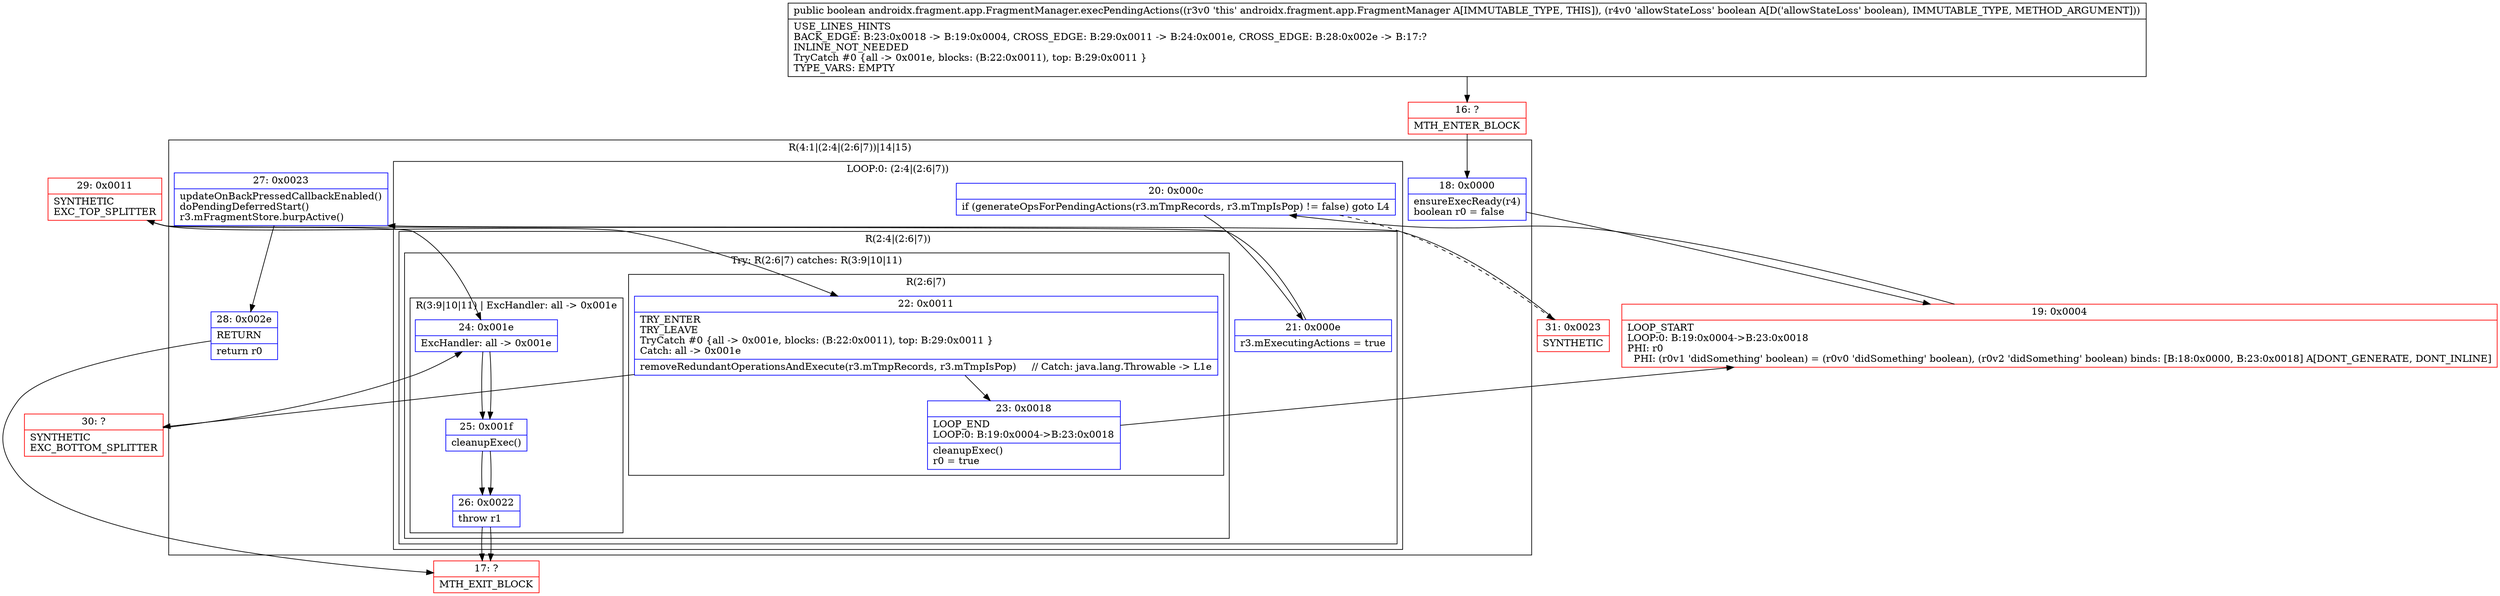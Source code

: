 digraph "CFG forandroidx.fragment.app.FragmentManager.execPendingActions(Z)Z" {
subgraph cluster_Region_693351085 {
label = "R(4:1|(2:4|(2:6|7))|14|15)";
node [shape=record,color=blue];
Node_18 [shape=record,label="{18\:\ 0x0000|ensureExecReady(r4)\lboolean r0 = false\l}"];
subgraph cluster_LoopRegion_633661067 {
label = "LOOP:0: (2:4|(2:6|7))";
node [shape=record,color=blue];
Node_20 [shape=record,label="{20\:\ 0x000c|if (generateOpsForPendingActions(r3.mTmpRecords, r3.mTmpIsPop) != false) goto L4\l}"];
subgraph cluster_Region_294750483 {
label = "R(2:4|(2:6|7))";
node [shape=record,color=blue];
Node_21 [shape=record,label="{21\:\ 0x000e|r3.mExecutingActions = true\l}"];
subgraph cluster_TryCatchRegion_685620739 {
label = "Try: R(2:6|7) catches: R(3:9|10|11)";
node [shape=record,color=blue];
subgraph cluster_Region_807867016 {
label = "R(2:6|7)";
node [shape=record,color=blue];
Node_22 [shape=record,label="{22\:\ 0x0011|TRY_ENTER\lTRY_LEAVE\lTryCatch #0 \{all \-\> 0x001e, blocks: (B:22:0x0011), top: B:29:0x0011 \}\lCatch: all \-\> 0x001e\l|removeRedundantOperationsAndExecute(r3.mTmpRecords, r3.mTmpIsPop)     \/\/ Catch: java.lang.Throwable \-\> L1e\l}"];
Node_23 [shape=record,label="{23\:\ 0x0018|LOOP_END\lLOOP:0: B:19:0x0004\-\>B:23:0x0018\l|cleanupExec()\lr0 = true\l}"];
}
subgraph cluster_Region_971277566 {
label = "R(3:9|10|11) | ExcHandler: all \-\> 0x001e\l";
node [shape=record,color=blue];
Node_24 [shape=record,label="{24\:\ 0x001e|ExcHandler: all \-\> 0x001e\l}"];
Node_25 [shape=record,label="{25\:\ 0x001f|cleanupExec()\l}"];
Node_26 [shape=record,label="{26\:\ 0x0022|throw r1\l}"];
}
}
}
}
Node_27 [shape=record,label="{27\:\ 0x0023|updateOnBackPressedCallbackEnabled()\ldoPendingDeferredStart()\lr3.mFragmentStore.burpActive()\l}"];
Node_28 [shape=record,label="{28\:\ 0x002e|RETURN\l|return r0\l}"];
}
subgraph cluster_Region_971277566 {
label = "R(3:9|10|11) | ExcHandler: all \-\> 0x001e\l";
node [shape=record,color=blue];
Node_24 [shape=record,label="{24\:\ 0x001e|ExcHandler: all \-\> 0x001e\l}"];
Node_25 [shape=record,label="{25\:\ 0x001f|cleanupExec()\l}"];
Node_26 [shape=record,label="{26\:\ 0x0022|throw r1\l}"];
}
Node_16 [shape=record,color=red,label="{16\:\ ?|MTH_ENTER_BLOCK\l}"];
Node_19 [shape=record,color=red,label="{19\:\ 0x0004|LOOP_START\lLOOP:0: B:19:0x0004\-\>B:23:0x0018\lPHI: r0 \l  PHI: (r0v1 'didSomething' boolean) = (r0v0 'didSomething' boolean), (r0v2 'didSomething' boolean) binds: [B:18:0x0000, B:23:0x0018] A[DONT_GENERATE, DONT_INLINE]\l}"];
Node_29 [shape=record,color=red,label="{29\:\ 0x0011|SYNTHETIC\lEXC_TOP_SPLITTER\l}"];
Node_30 [shape=record,color=red,label="{30\:\ ?|SYNTHETIC\lEXC_BOTTOM_SPLITTER\l}"];
Node_17 [shape=record,color=red,label="{17\:\ ?|MTH_EXIT_BLOCK\l}"];
Node_31 [shape=record,color=red,label="{31\:\ 0x0023|SYNTHETIC\l}"];
MethodNode[shape=record,label="{public boolean androidx.fragment.app.FragmentManager.execPendingActions((r3v0 'this' androidx.fragment.app.FragmentManager A[IMMUTABLE_TYPE, THIS]), (r4v0 'allowStateLoss' boolean A[D('allowStateLoss' boolean), IMMUTABLE_TYPE, METHOD_ARGUMENT]))  | USE_LINES_HINTS\lBACK_EDGE: B:23:0x0018 \-\> B:19:0x0004, CROSS_EDGE: B:29:0x0011 \-\> B:24:0x001e, CROSS_EDGE: B:28:0x002e \-\> B:17:?\lINLINE_NOT_NEEDED\lTryCatch #0 \{all \-\> 0x001e, blocks: (B:22:0x0011), top: B:29:0x0011 \}\lTYPE_VARS: EMPTY\l}"];
MethodNode -> Node_16;Node_18 -> Node_19;
Node_20 -> Node_21;
Node_20 -> Node_31[style=dashed];
Node_21 -> Node_29;
Node_22 -> Node_23;
Node_22 -> Node_30;
Node_23 -> Node_19;
Node_24 -> Node_25;
Node_25 -> Node_26;
Node_26 -> Node_17;
Node_27 -> Node_28;
Node_28 -> Node_17;
Node_24 -> Node_25;
Node_25 -> Node_26;
Node_26 -> Node_17;
Node_16 -> Node_18;
Node_19 -> Node_20;
Node_29 -> Node_22;
Node_29 -> Node_24;
Node_30 -> Node_24;
Node_31 -> Node_27;
}

